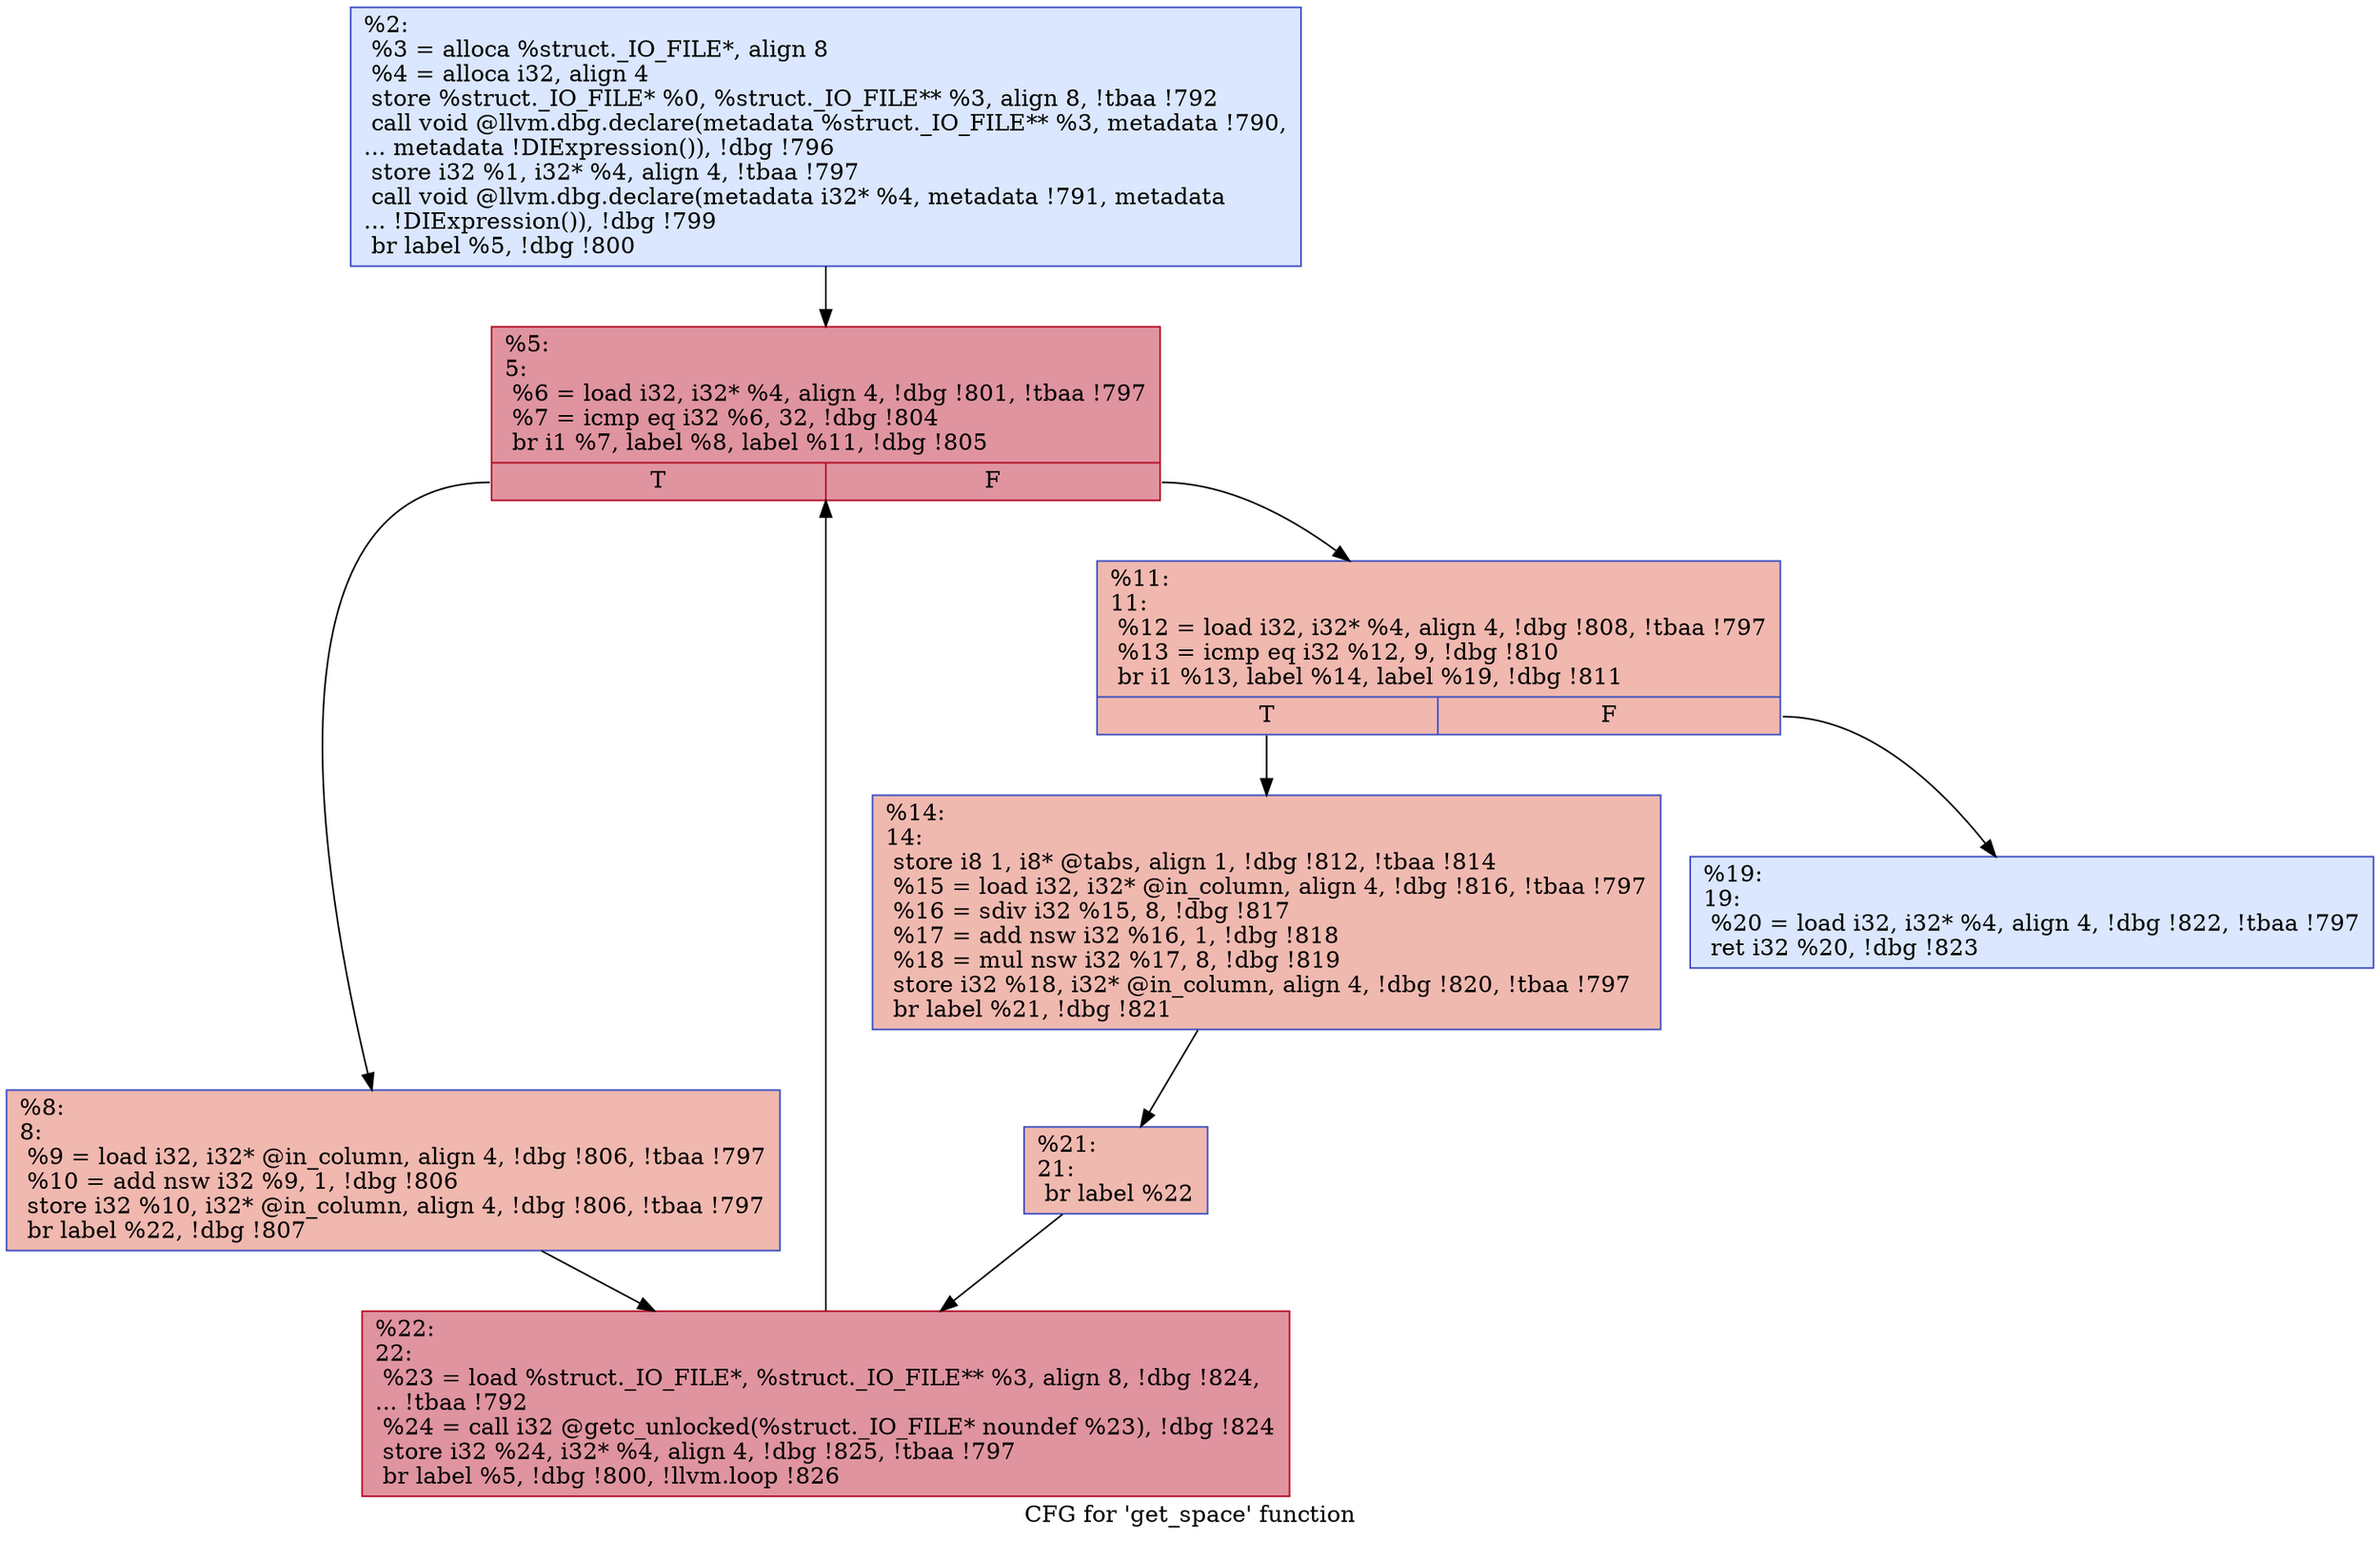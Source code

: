 digraph "CFG for 'get_space' function" {
	label="CFG for 'get_space' function";

	Node0xc67ec0 [shape=record,color="#3d50c3ff", style=filled, fillcolor="#abc8fd70",label="{%2:\l  %3 = alloca %struct._IO_FILE*, align 8\l  %4 = alloca i32, align 4\l  store %struct._IO_FILE* %0, %struct._IO_FILE** %3, align 8, !tbaa !792\l  call void @llvm.dbg.declare(metadata %struct._IO_FILE** %3, metadata !790,\l... metadata !DIExpression()), !dbg !796\l  store i32 %1, i32* %4, align 4, !tbaa !797\l  call void @llvm.dbg.declare(metadata i32* %4, metadata !791, metadata\l... !DIExpression()), !dbg !799\l  br label %5, !dbg !800\l}"];
	Node0xc67ec0 -> Node0xc67f10;
	Node0xc67f10 [shape=record,color="#b70d28ff", style=filled, fillcolor="#b70d2870",label="{%5:\l5:                                                \l  %6 = load i32, i32* %4, align 4, !dbg !801, !tbaa !797\l  %7 = icmp eq i32 %6, 32, !dbg !804\l  br i1 %7, label %8, label %11, !dbg !805\l|{<s0>T|<s1>F}}"];
	Node0xc67f10:s0 -> Node0xc67f60;
	Node0xc67f10:s1 -> Node0xc67fb0;
	Node0xc67f60 [shape=record,color="#3d50c3ff", style=filled, fillcolor="#dc5d4a70",label="{%8:\l8:                                                \l  %9 = load i32, i32* @in_column, align 4, !dbg !806, !tbaa !797\l  %10 = add nsw i32 %9, 1, !dbg !806\l  store i32 %10, i32* @in_column, align 4, !dbg !806, !tbaa !797\l  br label %22, !dbg !807\l}"];
	Node0xc67f60 -> Node0xc680f0;
	Node0xc67fb0 [shape=record,color="#3d50c3ff", style=filled, fillcolor="#dc5d4a70",label="{%11:\l11:                                               \l  %12 = load i32, i32* %4, align 4, !dbg !808, !tbaa !797\l  %13 = icmp eq i32 %12, 9, !dbg !810\l  br i1 %13, label %14, label %19, !dbg !811\l|{<s0>T|<s1>F}}"];
	Node0xc67fb0:s0 -> Node0xc68000;
	Node0xc67fb0:s1 -> Node0xc68050;
	Node0xc68000 [shape=record,color="#3d50c3ff", style=filled, fillcolor="#de614d70",label="{%14:\l14:                                               \l  store i8 1, i8* @tabs, align 1, !dbg !812, !tbaa !814\l  %15 = load i32, i32* @in_column, align 4, !dbg !816, !tbaa !797\l  %16 = sdiv i32 %15, 8, !dbg !817\l  %17 = add nsw i32 %16, 1, !dbg !818\l  %18 = mul nsw i32 %17, 8, !dbg !819\l  store i32 %18, i32* @in_column, align 4, !dbg !820, !tbaa !797\l  br label %21, !dbg !821\l}"];
	Node0xc68000 -> Node0xc680a0;
	Node0xc68050 [shape=record,color="#3d50c3ff", style=filled, fillcolor="#abc8fd70",label="{%19:\l19:                                               \l  %20 = load i32, i32* %4, align 4, !dbg !822, !tbaa !797\l  ret i32 %20, !dbg !823\l}"];
	Node0xc680a0 [shape=record,color="#3d50c3ff", style=filled, fillcolor="#de614d70",label="{%21:\l21:                                               \l  br label %22\l}"];
	Node0xc680a0 -> Node0xc680f0;
	Node0xc680f0 [shape=record,color="#b70d28ff", style=filled, fillcolor="#b70d2870",label="{%22:\l22:                                               \l  %23 = load %struct._IO_FILE*, %struct._IO_FILE** %3, align 8, !dbg !824,\l... !tbaa !792\l  %24 = call i32 @getc_unlocked(%struct._IO_FILE* noundef %23), !dbg !824\l  store i32 %24, i32* %4, align 4, !dbg !825, !tbaa !797\l  br label %5, !dbg !800, !llvm.loop !826\l}"];
	Node0xc680f0 -> Node0xc67f10;
}
